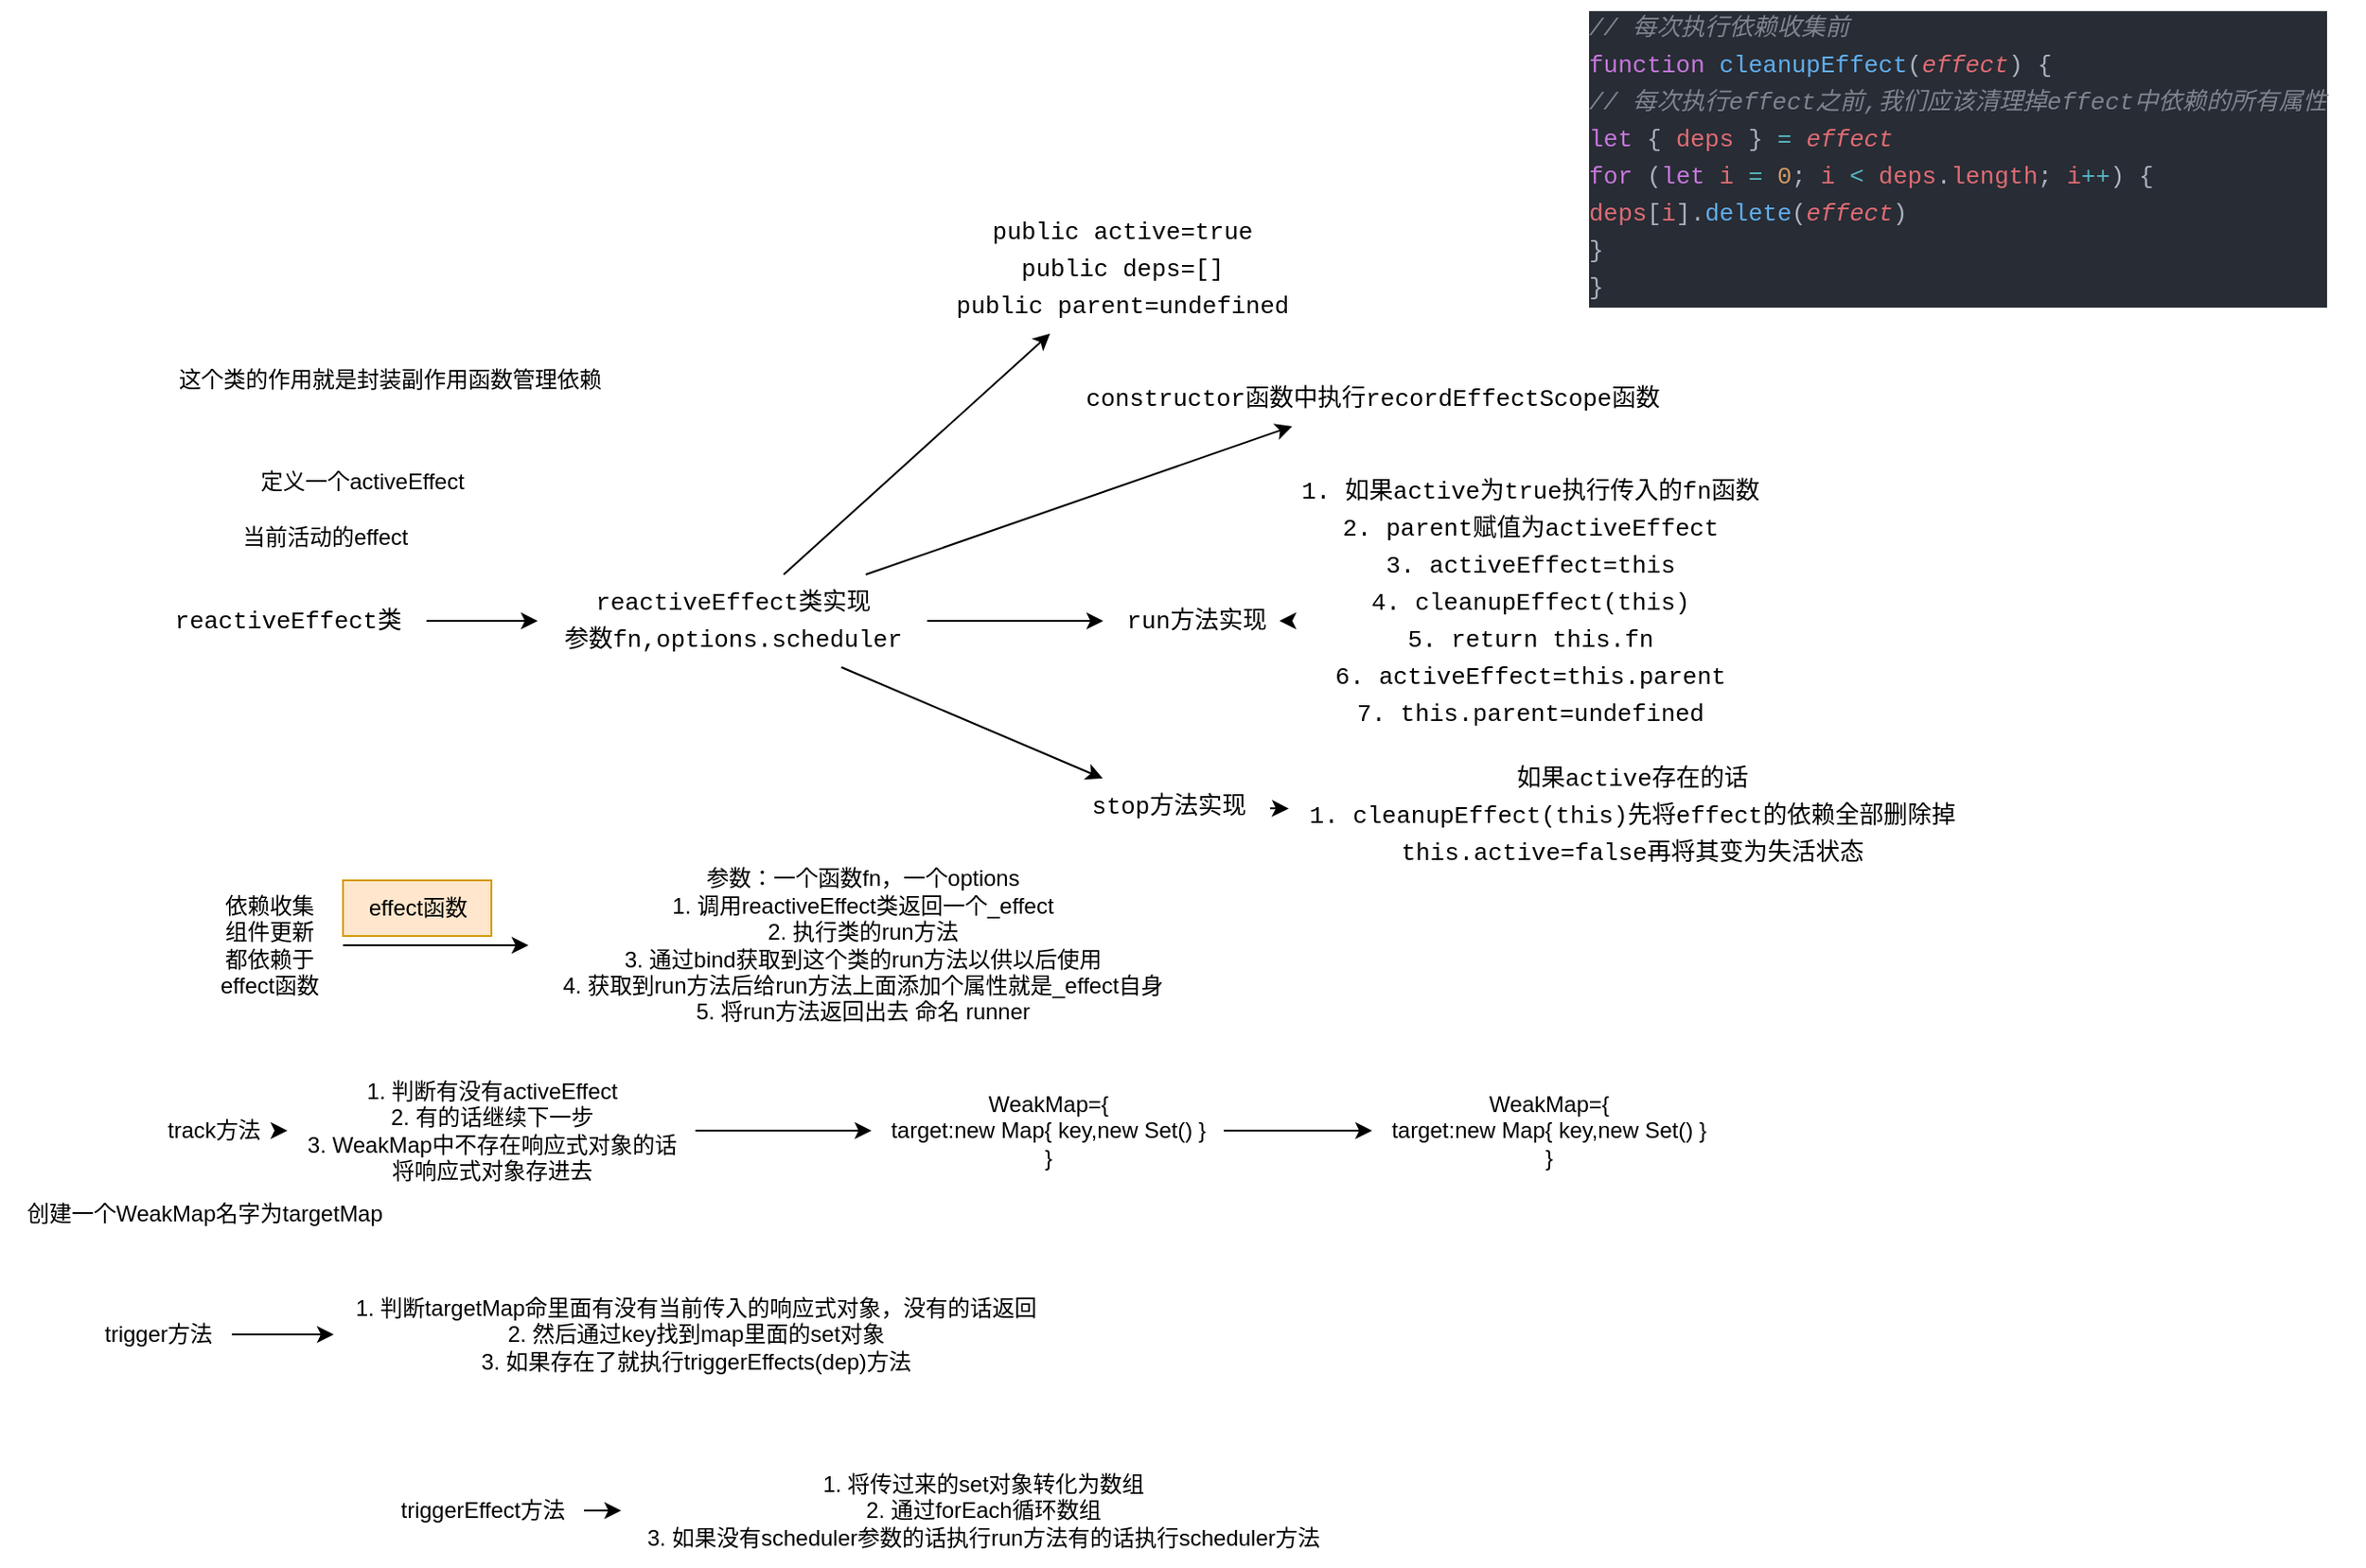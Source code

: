 <mxfile>
    <diagram id="C4YbU670xjCjn3wZPVxU" name="Page-1">
        <mxGraphModel dx="840" dy="1695" grid="1" gridSize="10" guides="1" tooltips="1" connect="1" arrows="1" fold="1" page="1" pageScale="1" pageWidth="827" pageHeight="1169" math="0" shadow="0">
            <root>
                <mxCell id="0"/>
                <mxCell id="1" parent="0"/>
                <mxCell id="4" value="" style="edgeStyle=none;html=1;" edge="1" parent="1" source="2">
                    <mxGeometry relative="1" as="geometry">
                        <mxPoint x="430" y="240" as="targetPoint"/>
                    </mxGeometry>
                </mxCell>
                <mxCell id="2" value="依赖收集&lt;br&gt;组件更新&lt;br&gt;都依赖于&lt;br&gt;effect函数" style="text;html=1;align=center;verticalAlign=middle;resizable=0;points=[];autosize=1;strokeColor=none;fillColor=none;" vertex="1" parent="1">
                    <mxGeometry x="250" y="205" width="80" height="70" as="geometry"/>
                </mxCell>
                <mxCell id="5" value="effect函数" style="text;html=1;align=center;verticalAlign=middle;resizable=0;points=[];autosize=1;strokeColor=#d79b00;fillColor=#ffe6cc;" vertex="1" parent="1">
                    <mxGeometry x="330" y="205" width="80" height="30" as="geometry"/>
                </mxCell>
                <mxCell id="6" value="参数：一个函数fn，一个options&lt;br&gt;1. 调用reactiveEffect类返回一个_effect&lt;br&gt;2. 执行类的run方法&lt;br&gt;3. 通过bind获取到这个类的run方法以供以后使用&lt;br&gt;4. 获取到run方法后给run方法上面添加个属性就是_effect自身&lt;br&gt;5. 将run方法返回出去 命名 runner" style="text;html=1;align=center;verticalAlign=middle;resizable=0;points=[];autosize=1;strokeColor=none;fillColor=none;" vertex="1" parent="1">
                    <mxGeometry x="435" y="190" width="350" height="100" as="geometry"/>
                </mxCell>
                <mxCell id="10" value="" style="edgeStyle=none;html=1;fontColor=#000000;" edge="1" parent="1" source="7" target="9">
                    <mxGeometry relative="1" as="geometry"/>
                </mxCell>
                <mxCell id="7" value="&lt;div style=&quot;font-family: Monaco, Menlo, &amp;quot;Courier New&amp;quot;, monospace, Menlo, Monaco, &amp;quot;Courier New&amp;quot;, monospace; font-size: 13px; line-height: 20px;&quot;&gt;&lt;span style=&quot;background-color: rgb(255, 255, 255);&quot;&gt;reactiveEffect类&lt;/span&gt;&lt;/div&gt;" style="text;html=1;align=center;verticalAlign=middle;resizable=0;points=[];autosize=1;strokeColor=none;fillColor=none;" vertex="1" parent="1">
                    <mxGeometry x="225" y="50" width="150" height="30" as="geometry"/>
                </mxCell>
                <mxCell id="8" value="这个类的作用就是封装副作用函数管理依赖" style="text;html=1;align=center;verticalAlign=middle;resizable=0;points=[];autosize=1;strokeColor=none;fillColor=none;fontColor=#000000;" vertex="1" parent="1">
                    <mxGeometry x="230" y="-80" width="250" height="30" as="geometry"/>
                </mxCell>
                <mxCell id="12" value="" style="edgeStyle=none;html=1;fontColor=#000000;" edge="1" parent="1" source="9" target="11">
                    <mxGeometry relative="1" as="geometry"/>
                </mxCell>
                <mxCell id="14" value="" style="edgeStyle=none;html=1;fontColor=#000000;" edge="1" parent="1" source="9" target="13">
                    <mxGeometry relative="1" as="geometry"/>
                </mxCell>
                <mxCell id="16" value="" style="edgeStyle=none;html=1;fontColor=#000000;" edge="1" parent="1" source="9" target="15">
                    <mxGeometry relative="1" as="geometry"/>
                </mxCell>
                <mxCell id="23" value="" style="edgeStyle=none;html=1;fontColor=#000000;" edge="1" parent="1" source="9" target="22">
                    <mxGeometry relative="1" as="geometry"/>
                </mxCell>
                <mxCell id="9" value="&lt;div style=&quot;font-family: Monaco, Menlo, &amp;quot;Courier New&amp;quot;, monospace, Menlo, Monaco, &amp;quot;Courier New&amp;quot;, monospace; font-size: 13px; line-height: 20px;&quot;&gt;&lt;span style=&quot;background-color: rgb(255, 255, 255);&quot;&gt;reactiveEffect类实现&lt;/span&gt;&lt;/div&gt;&lt;div style=&quot;font-family: Monaco, Menlo, &amp;quot;Courier New&amp;quot;, monospace, Menlo, Monaco, &amp;quot;Courier New&amp;quot;, monospace; font-size: 13px; line-height: 20px;&quot;&gt;&lt;span style=&quot;background-color: rgb(255, 255, 255);&quot;&gt;参数fn,options.scheduler&lt;/span&gt;&lt;/div&gt;" style="text;html=1;align=center;verticalAlign=middle;resizable=0;points=[];autosize=1;strokeColor=none;fillColor=none;fontColor=#000000;" vertex="1" parent="1">
                    <mxGeometry x="435" y="40" width="210" height="50" as="geometry"/>
                </mxCell>
                <mxCell id="11" value="&lt;div style=&quot;font-family: Monaco, Menlo, &amp;quot;Courier New&amp;quot;, monospace, Menlo, Monaco, &amp;quot;Courier New&amp;quot;, monospace; font-size: 13px; line-height: 20px;&quot;&gt;&lt;span style=&quot;background-color: rgb(255, 255, 255);&quot;&gt;public active=true&lt;/span&gt;&lt;/div&gt;&lt;div style=&quot;font-family: Monaco, Menlo, &amp;quot;Courier New&amp;quot;, monospace, Menlo, Monaco, &amp;quot;Courier New&amp;quot;, monospace; font-size: 13px; line-height: 20px;&quot;&gt;&lt;span style=&quot;background-color: rgb(255, 255, 255);&quot;&gt;public deps=[]&lt;/span&gt;&lt;/div&gt;&lt;div style=&quot;font-family: Monaco, Menlo, &amp;quot;Courier New&amp;quot;, monospace, Menlo, Monaco, &amp;quot;Courier New&amp;quot;, monospace; font-size: 13px; line-height: 20px;&quot;&gt;&lt;span style=&quot;background-color: rgb(255, 255, 255);&quot;&gt;public parent=undefined&lt;/span&gt;&lt;/div&gt;" style="text;html=1;align=center;verticalAlign=middle;resizable=0;points=[];autosize=1;strokeColor=none;fillColor=none;fontColor=#000000;" vertex="1" parent="1">
                    <mxGeometry x="650" y="-160" width="200" height="70" as="geometry"/>
                </mxCell>
                <mxCell id="13" value="&lt;div style=&quot;font-family: Monaco, Menlo, &amp;quot;Courier New&amp;quot;, monospace, Menlo, Monaco, &amp;quot;Courier New&amp;quot;, monospace; font-size: 13px; line-height: 20px;&quot;&gt;&lt;span style=&quot;background-color: rgb(255, 255, 255);&quot;&gt;constructor函数中执行recordEffectScope函数&lt;/span&gt;&lt;/div&gt;" style="text;html=1;align=center;verticalAlign=middle;resizable=0;points=[];autosize=1;strokeColor=none;fillColor=none;fontColor=#000000;" vertex="1" parent="1">
                    <mxGeometry x="720" y="-70" width="330" height="30" as="geometry"/>
                </mxCell>
                <mxCell id="18" value="" style="edgeStyle=none;html=1;fontColor=#000000;" edge="1" parent="1" source="15" target="17">
                    <mxGeometry relative="1" as="geometry"/>
                </mxCell>
                <mxCell id="15" value="&lt;div style=&quot;font-family: Monaco, Menlo, &amp;quot;Courier New&amp;quot;, monospace, Menlo, Monaco, &amp;quot;Courier New&amp;quot;, monospace; font-size: 13px; line-height: 20px;&quot;&gt;&lt;span style=&quot;background-color: rgb(255, 255, 255);&quot;&gt;run方法实现&lt;/span&gt;&lt;/div&gt;" style="text;html=1;align=center;verticalAlign=middle;resizable=0;points=[];autosize=1;strokeColor=none;fillColor=none;fontColor=#000000;" vertex="1" parent="1">
                    <mxGeometry x="740" y="50" width="100" height="30" as="geometry"/>
                </mxCell>
                <mxCell id="17" value="&lt;div style=&quot;font-family: Monaco, Menlo, &amp;quot;Courier New&amp;quot;, monospace, Menlo, Monaco, &amp;quot;Courier New&amp;quot;, monospace; font-size: 13px; line-height: 20px;&quot;&gt;&lt;span style=&quot;background-color: rgb(255, 255, 255);&quot;&gt;1. 如果active为true执行传入的fn函数&lt;/span&gt;&lt;/div&gt;&lt;div style=&quot;font-family: Monaco, Menlo, &amp;quot;Courier New&amp;quot;, monospace, Menlo, Monaco, &amp;quot;Courier New&amp;quot;, monospace; font-size: 13px; line-height: 20px;&quot;&gt;&lt;span style=&quot;background-color: rgb(255, 255, 255);&quot;&gt;2. parent赋值为activeEffect&lt;/span&gt;&lt;/div&gt;&lt;div style=&quot;font-family: Monaco, Menlo, &amp;quot;Courier New&amp;quot;, monospace, Menlo, Monaco, &amp;quot;Courier New&amp;quot;, monospace; font-size: 13px; line-height: 20px;&quot;&gt;&lt;span style=&quot;background-color: rgb(255, 255, 255);&quot;&gt;3. activeEffect=this&lt;/span&gt;&lt;/div&gt;&lt;div style=&quot;font-family: Monaco, Menlo, &amp;quot;Courier New&amp;quot;, monospace, Menlo, Monaco, &amp;quot;Courier New&amp;quot;, monospace; font-size: 13px; line-height: 20px;&quot;&gt;&lt;span style=&quot;background-color: rgb(255, 255, 255);&quot;&gt;4. cleanupEffect(this)&lt;/span&gt;&lt;/div&gt;&lt;div style=&quot;font-family: Monaco, Menlo, &amp;quot;Courier New&amp;quot;, monospace, Menlo, Monaco, &amp;quot;Courier New&amp;quot;, monospace; font-size: 13px; line-height: 20px;&quot;&gt;&lt;span style=&quot;background-color: rgb(255, 255, 255);&quot;&gt;5. return this.fn&lt;/span&gt;&lt;/div&gt;&lt;div style=&quot;font-family: Monaco, Menlo, &amp;quot;Courier New&amp;quot;, monospace, Menlo, Monaco, &amp;quot;Courier New&amp;quot;, monospace; font-size: 13px; line-height: 20px;&quot;&gt;&lt;span style=&quot;background-color: rgb(255, 255, 255);&quot;&gt;6. activeEffect=this.parent&lt;/span&gt;&lt;/div&gt;&lt;div style=&quot;font-family: Monaco, Menlo, &amp;quot;Courier New&amp;quot;, monospace, Menlo, Monaco, &amp;quot;Courier New&amp;quot;, monospace; font-size: 13px; line-height: 20px;&quot;&gt;&lt;span style=&quot;background-color: rgb(255, 255, 255);&quot;&gt;7. this.parent=undefined&lt;/span&gt;&lt;/div&gt;&lt;div style=&quot;font-family: Monaco, Menlo, &amp;quot;Courier New&amp;quot;, monospace, Menlo, Monaco, &amp;quot;Courier New&amp;quot;, monospace; font-size: 13px; line-height: 20px;&quot;&gt;&lt;span style=&quot;background-color: rgb(255, 255, 255);&quot;&gt;&lt;br&gt;&lt;/span&gt;&lt;/div&gt;" style="text;html=1;align=center;verticalAlign=middle;resizable=0;points=[];autosize=1;strokeColor=none;fillColor=none;fontColor=#000000;" vertex="1" parent="1">
                    <mxGeometry x="835" y="-20" width="270" height="170" as="geometry"/>
                </mxCell>
                <mxCell id="19" value="定义一个activeEffect" style="text;html=1;align=center;verticalAlign=middle;resizable=0;points=[];autosize=1;strokeColor=none;fillColor=none;fontColor=#000000;" vertex="1" parent="1">
                    <mxGeometry x="275" y="-25" width="130" height="30" as="geometry"/>
                </mxCell>
                <mxCell id="20" value="当前活动的effect" style="text;html=1;align=center;verticalAlign=middle;resizable=0;points=[];autosize=1;strokeColor=none;fillColor=none;fontColor=#000000;" vertex="1" parent="1">
                    <mxGeometry x="265" y="5" width="110" height="30" as="geometry"/>
                </mxCell>
                <mxCell id="21" value="&lt;div style=&quot;color: rgb(171, 178, 191); background-color: rgb(40, 44, 52); font-family: Monaco, Menlo, &amp;quot;Courier New&amp;quot;, monospace, Menlo, Monaco, &amp;quot;Courier New&amp;quot;, monospace; font-size: 13px; line-height: 20px;&quot;&gt;&lt;div&gt;&lt;span style=&quot;color: #7f848e;font-style: italic;&quot;&gt;// 每次执行依赖收集前&lt;/span&gt;&lt;/div&gt;&lt;div&gt;&lt;span style=&quot;color: #c678dd;&quot;&gt;function&lt;/span&gt; &lt;span style=&quot;color: #61afef;&quot;&gt;cleanupEffect&lt;/span&gt;(&lt;span style=&quot;color: #e06c75;font-style: italic;&quot;&gt;effect&lt;/span&gt;) {&lt;/div&gt;&lt;div&gt;  &lt;span style=&quot;color: #7f848e;font-style: italic;&quot;&gt;// 每次执行effect之前,我们应该清理掉effect中依赖的所有属性&lt;/span&gt;&lt;/div&gt;&lt;div&gt;  &lt;span style=&quot;color: #c678dd;&quot;&gt;let&lt;/span&gt; { &lt;span style=&quot;color: #e06c75;&quot;&gt;deps&lt;/span&gt; } &lt;span style=&quot;color: #56b6c2;&quot;&gt;=&lt;/span&gt; &lt;span style=&quot;color: #e06c75;font-style: italic;&quot;&gt;effect&lt;/span&gt;&lt;/div&gt;&lt;div&gt;  &lt;span style=&quot;color: #c678dd;&quot;&gt;for&lt;/span&gt; (&lt;span style=&quot;color: #c678dd;&quot;&gt;let&lt;/span&gt; &lt;span style=&quot;color: #e06c75;&quot;&gt;i&lt;/span&gt; &lt;span style=&quot;color: #56b6c2;&quot;&gt;=&lt;/span&gt; &lt;span style=&quot;color: #d19a66;&quot;&gt;0&lt;/span&gt;; &lt;span style=&quot;color: #e06c75;&quot;&gt;i&lt;/span&gt; &lt;span style=&quot;color: #56b6c2;&quot;&gt;&amp;lt;&lt;/span&gt; &lt;span style=&quot;color: #e06c75;&quot;&gt;deps&lt;/span&gt;.&lt;span style=&quot;color: #e06c75;&quot;&gt;length&lt;/span&gt;; &lt;span style=&quot;color: #e06c75;&quot;&gt;i&lt;/span&gt;&lt;span style=&quot;color: #56b6c2;&quot;&gt;++&lt;/span&gt;) {&lt;/div&gt;&lt;div&gt;    &lt;span style=&quot;color: #e06c75;&quot;&gt;deps&lt;/span&gt;[&lt;span style=&quot;color: #e06c75;&quot;&gt;i&lt;/span&gt;].&lt;span style=&quot;color: #61afef;&quot;&gt;delete&lt;/span&gt;(&lt;span style=&quot;color: #e06c75;font-style: italic;&quot;&gt;effect&lt;/span&gt;)&lt;/div&gt;&lt;div&gt;  }&lt;/div&gt;&lt;div&gt;}&lt;/div&gt;&lt;/div&gt;" style="text;html=1;align=left;verticalAlign=middle;resizable=0;points=[];autosize=1;strokeColor=none;fillColor=none;fontColor=#000000;" vertex="1" parent="1">
                    <mxGeometry x="1000" y="-270" width="420" height="170" as="geometry"/>
                </mxCell>
                <mxCell id="26" value="" style="edgeStyle=none;html=1;fontColor=#000000;" edge="1" parent="1" source="22" target="25">
                    <mxGeometry relative="1" as="geometry"/>
                </mxCell>
                <mxCell id="22" value="&lt;div style=&quot;font-family: Monaco, Menlo, &amp;quot;Courier New&amp;quot;, monospace, Menlo, Monaco, &amp;quot;Courier New&amp;quot;, monospace; font-size: 13px; line-height: 20px;&quot;&gt;&lt;span style=&quot;background-color: rgb(255, 255, 255);&quot;&gt;stop方法实现&lt;/span&gt;&lt;/div&gt;" style="text;html=1;align=center;verticalAlign=middle;resizable=0;points=[];autosize=1;strokeColor=none;fillColor=none;fontColor=#000000;" vertex="1" parent="1">
                    <mxGeometry x="720" y="150" width="110" height="30" as="geometry"/>
                </mxCell>
                <mxCell id="25" value="&lt;div style=&quot;font-family: Monaco, Menlo, &amp;quot;Courier New&amp;quot;, monospace, Menlo, Monaco, &amp;quot;Courier New&amp;quot;, monospace; font-size: 13px; line-height: 20px;&quot;&gt;&lt;span style=&quot;background-color: rgb(255, 255, 255);&quot;&gt;如果active存在的话&lt;/span&gt;&lt;/div&gt;&lt;div style=&quot;font-family: Monaco, Menlo, &amp;quot;Courier New&amp;quot;, monospace, Menlo, Monaco, &amp;quot;Courier New&amp;quot;, monospace; font-size: 13px; line-height: 20px;&quot;&gt;&lt;span style=&quot;background-color: rgb(255, 255, 255);&quot;&gt;1. cleanupEffect(this)先将effect的依赖全部删除掉&lt;/span&gt;&lt;/div&gt;&lt;div style=&quot;font-family: Monaco, Menlo, &amp;quot;Courier New&amp;quot;, monospace, Menlo, Monaco, &amp;quot;Courier New&amp;quot;, monospace; font-size: 13px; line-height: 20px;&quot;&gt;&lt;span style=&quot;background-color: rgb(255, 255, 255);&quot;&gt;this.active=false再将其变为失活状态&lt;/span&gt;&lt;/div&gt;" style="text;html=1;align=center;verticalAlign=middle;resizable=0;points=[];autosize=1;strokeColor=none;fillColor=none;fontColor=#000000;" vertex="1" parent="1">
                    <mxGeometry x="840" y="135" width="370" height="70" as="geometry"/>
                </mxCell>
                <mxCell id="29" value="" style="edgeStyle=none;html=1;fontColor=#000000;" edge="1" parent="1" source="27" target="28">
                    <mxGeometry relative="1" as="geometry"/>
                </mxCell>
                <mxCell id="27" value="track方法" style="text;html=1;align=center;verticalAlign=middle;resizable=0;points=[];autosize=1;strokeColor=none;fillColor=none;fontColor=#000000;" vertex="1" parent="1">
                    <mxGeometry x="225" y="325" width="70" height="30" as="geometry"/>
                </mxCell>
                <mxCell id="32" value="" style="edgeStyle=none;html=1;fontColor=#000000;" edge="1" parent="1" source="28" target="31">
                    <mxGeometry relative="1" as="geometry"/>
                </mxCell>
                <mxCell id="28" value="1. 判断有没有activeEffect&lt;br&gt;2. 有的话继续下一步&lt;br&gt;3. WeakMap中不存在响应式对象的话&lt;br&gt;将响应式对象存进去" style="text;html=1;align=center;verticalAlign=middle;resizable=0;points=[];autosize=1;strokeColor=none;fillColor=none;fontColor=#000000;" vertex="1" parent="1">
                    <mxGeometry x="300" y="305" width="220" height="70" as="geometry"/>
                </mxCell>
                <mxCell id="30" value="创建一个WeakMap名字为targetMap" style="text;html=1;align=center;verticalAlign=middle;resizable=0;points=[];autosize=1;strokeColor=none;fillColor=none;fontColor=#000000;" vertex="1" parent="1">
                    <mxGeometry x="145" y="370" width="220" height="30" as="geometry"/>
                </mxCell>
                <mxCell id="41" value="" style="edgeStyle=none;html=1;fontColor=#000000;" edge="1" parent="1" source="31" target="40">
                    <mxGeometry relative="1" as="geometry"/>
                </mxCell>
                <mxCell id="31" value="WeakMap={&lt;br&gt;target:new Map{ key,new Set() }&lt;br&gt;}" style="text;html=1;align=center;verticalAlign=middle;resizable=0;points=[];autosize=1;strokeColor=none;fillColor=none;fontColor=#000000;" vertex="1" parent="1">
                    <mxGeometry x="615" y="310" width="190" height="60" as="geometry"/>
                </mxCell>
                <mxCell id="35" value="" style="edgeStyle=none;html=1;fontColor=#000000;" edge="1" parent="1" source="33" target="34">
                    <mxGeometry relative="1" as="geometry"/>
                </mxCell>
                <mxCell id="33" value="trigger方法" style="text;html=1;align=center;verticalAlign=middle;resizable=0;points=[];autosize=1;strokeColor=none;fillColor=none;fontColor=#000000;" vertex="1" parent="1">
                    <mxGeometry x="190" y="435" width="80" height="30" as="geometry"/>
                </mxCell>
                <mxCell id="34" value="1. 判断targetMap命里面有没有当前传入的响应式对象，没有的话返回&lt;br&gt;2. 然后通过key找到map里面的set对象&lt;br&gt;3. 如果存在了就执行triggerEffects(dep)方法&lt;br&gt;" style="text;html=1;align=center;verticalAlign=middle;resizable=0;points=[];autosize=1;strokeColor=none;fillColor=none;fontColor=#000000;" vertex="1" parent="1">
                    <mxGeometry x="325" y="420" width="390" height="60" as="geometry"/>
                </mxCell>
                <mxCell id="39" value="" style="edgeStyle=none;html=1;fontColor=#000000;" edge="1" parent="1" source="37" target="38">
                    <mxGeometry relative="1" as="geometry"/>
                </mxCell>
                <mxCell id="37" value="triggerEffect方法" style="text;html=1;align=center;verticalAlign=middle;resizable=0;points=[];autosize=1;strokeColor=none;fillColor=none;fontColor=#000000;" vertex="1" parent="1">
                    <mxGeometry x="350" y="530" width="110" height="30" as="geometry"/>
                </mxCell>
                <mxCell id="38" value="1. 将传过来的set对象转化为数组&lt;br&gt;2. 通过forEach循环数组&lt;br&gt;3. 如果没有scheduler参数的话执行run方法有的话执行scheduler方法" style="text;html=1;align=center;verticalAlign=middle;resizable=0;points=[];autosize=1;strokeColor=none;fillColor=none;fontColor=#000000;" vertex="1" parent="1">
                    <mxGeometry x="480" y="515" width="390" height="60" as="geometry"/>
                </mxCell>
                <mxCell id="40" value="WeakMap={&lt;br&gt;target:new Map{ key,new Set() }&lt;br&gt;}" style="text;html=1;align=center;verticalAlign=middle;resizable=0;points=[];autosize=1;strokeColor=none;fillColor=none;fontColor=#000000;" vertex="1" parent="1">
                    <mxGeometry x="885" y="310" width="190" height="60" as="geometry"/>
                </mxCell>
            </root>
        </mxGraphModel>
    </diagram>
</mxfile>